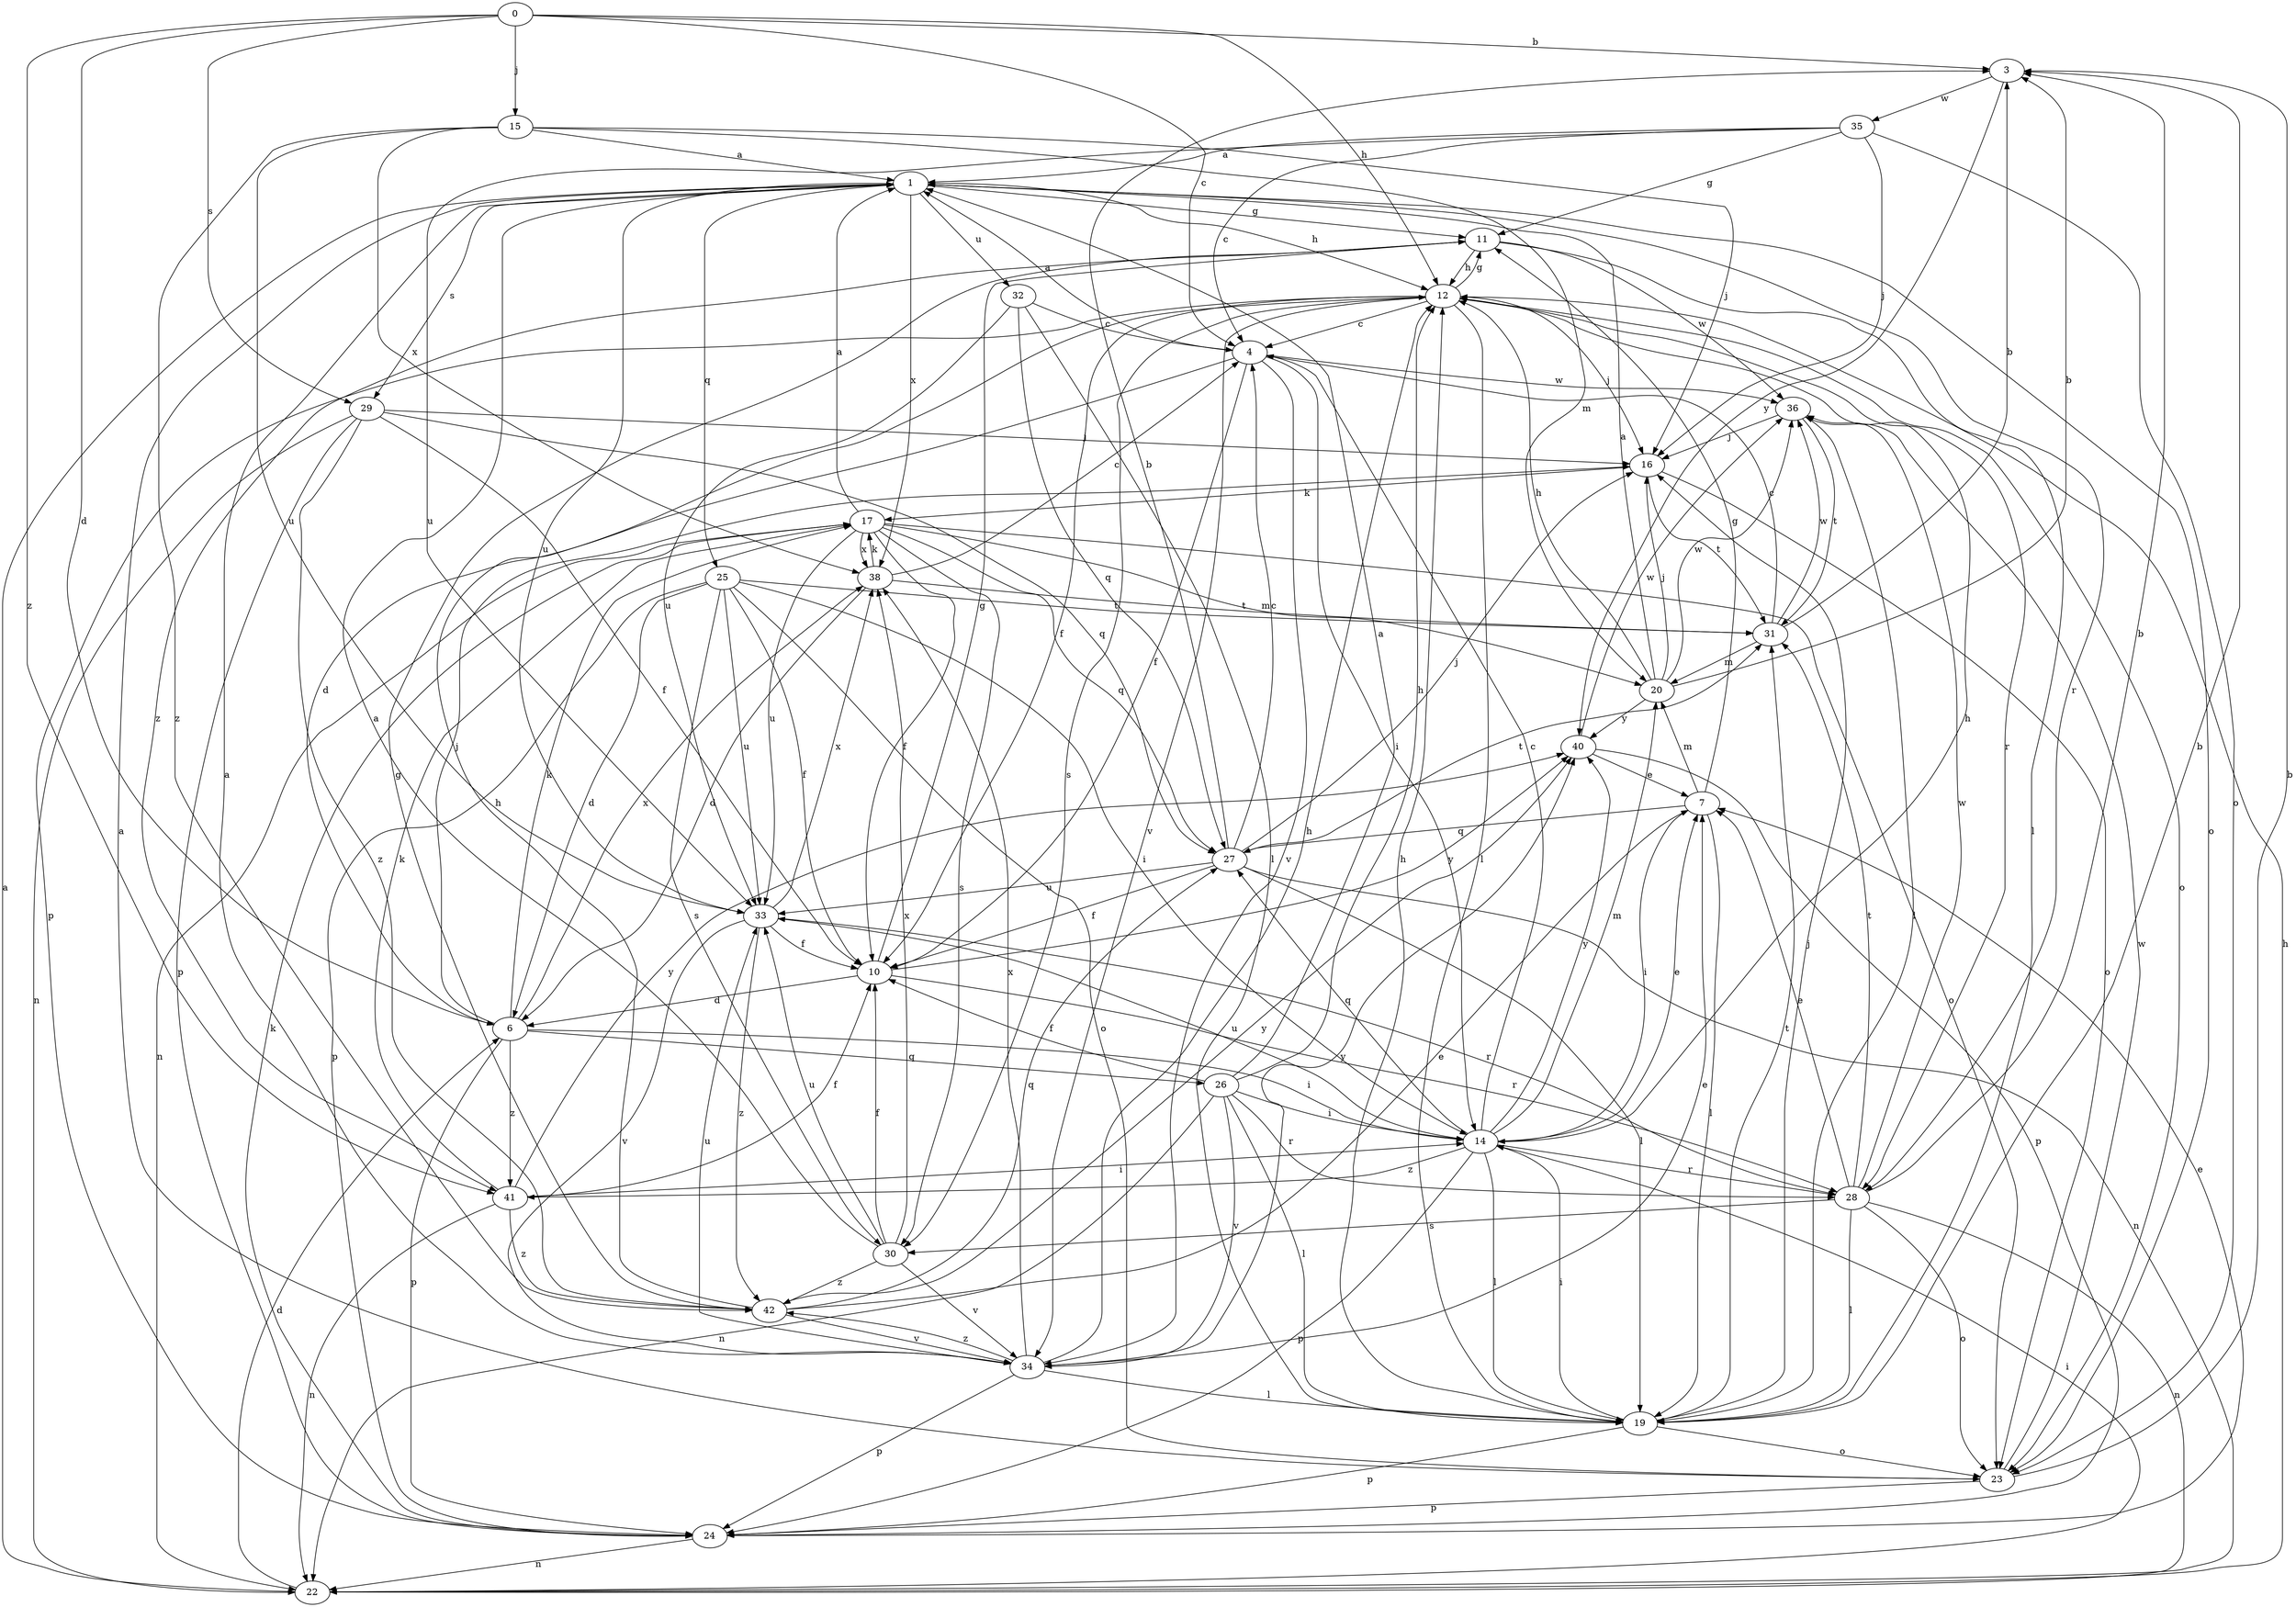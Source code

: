 strict digraph  {
0;
1;
3;
4;
6;
7;
10;
11;
12;
14;
15;
16;
17;
19;
20;
22;
23;
24;
25;
26;
27;
28;
29;
30;
31;
32;
33;
34;
35;
36;
38;
40;
41;
42;
0 -> 3  [label=b];
0 -> 4  [label=c];
0 -> 6  [label=d];
0 -> 12  [label=h];
0 -> 15  [label=j];
0 -> 29  [label=s];
0 -> 41  [label=z];
1 -> 11  [label=g];
1 -> 12  [label=h];
1 -> 23  [label=o];
1 -> 25  [label=q];
1 -> 28  [label=r];
1 -> 29  [label=s];
1 -> 32  [label=u];
1 -> 33  [label=u];
1 -> 38  [label=x];
3 -> 35  [label=w];
3 -> 40  [label=y];
4 -> 1  [label=a];
4 -> 6  [label=d];
4 -> 10  [label=f];
4 -> 14  [label=i];
4 -> 34  [label=v];
4 -> 36  [label=w];
6 -> 14  [label=i];
6 -> 16  [label=j];
6 -> 17  [label=k];
6 -> 24  [label=p];
6 -> 26  [label=q];
6 -> 38  [label=x];
6 -> 41  [label=z];
7 -> 11  [label=g];
7 -> 14  [label=i];
7 -> 19  [label=l];
7 -> 20  [label=m];
7 -> 27  [label=q];
10 -> 6  [label=d];
10 -> 11  [label=g];
10 -> 28  [label=r];
10 -> 40  [label=y];
11 -> 12  [label=h];
11 -> 19  [label=l];
11 -> 36  [label=w];
11 -> 41  [label=z];
12 -> 4  [label=c];
12 -> 10  [label=f];
12 -> 11  [label=g];
12 -> 16  [label=j];
12 -> 19  [label=l];
12 -> 23  [label=o];
12 -> 24  [label=p];
12 -> 28  [label=r];
12 -> 30  [label=s];
12 -> 34  [label=v];
14 -> 4  [label=c];
14 -> 7  [label=e];
14 -> 12  [label=h];
14 -> 19  [label=l];
14 -> 20  [label=m];
14 -> 24  [label=p];
14 -> 27  [label=q];
14 -> 28  [label=r];
14 -> 33  [label=u];
14 -> 40  [label=y];
14 -> 41  [label=z];
15 -> 1  [label=a];
15 -> 16  [label=j];
15 -> 20  [label=m];
15 -> 33  [label=u];
15 -> 38  [label=x];
15 -> 42  [label=z];
16 -> 17  [label=k];
16 -> 23  [label=o];
16 -> 31  [label=t];
17 -> 1  [label=a];
17 -> 10  [label=f];
17 -> 20  [label=m];
17 -> 22  [label=n];
17 -> 23  [label=o];
17 -> 27  [label=q];
17 -> 30  [label=s];
17 -> 33  [label=u];
17 -> 38  [label=x];
19 -> 3  [label=b];
19 -> 12  [label=h];
19 -> 14  [label=i];
19 -> 16  [label=j];
19 -> 23  [label=o];
19 -> 24  [label=p];
19 -> 31  [label=t];
20 -> 1  [label=a];
20 -> 3  [label=b];
20 -> 12  [label=h];
20 -> 16  [label=j];
20 -> 36  [label=w];
20 -> 40  [label=y];
22 -> 1  [label=a];
22 -> 6  [label=d];
22 -> 12  [label=h];
22 -> 14  [label=i];
23 -> 1  [label=a];
23 -> 3  [label=b];
23 -> 24  [label=p];
23 -> 36  [label=w];
24 -> 7  [label=e];
24 -> 17  [label=k];
24 -> 22  [label=n];
25 -> 6  [label=d];
25 -> 10  [label=f];
25 -> 14  [label=i];
25 -> 23  [label=o];
25 -> 24  [label=p];
25 -> 30  [label=s];
25 -> 31  [label=t];
25 -> 33  [label=u];
26 -> 1  [label=a];
26 -> 10  [label=f];
26 -> 12  [label=h];
26 -> 14  [label=i];
26 -> 19  [label=l];
26 -> 22  [label=n];
26 -> 28  [label=r];
26 -> 34  [label=v];
27 -> 3  [label=b];
27 -> 4  [label=c];
27 -> 10  [label=f];
27 -> 16  [label=j];
27 -> 19  [label=l];
27 -> 22  [label=n];
27 -> 31  [label=t];
27 -> 33  [label=u];
28 -> 3  [label=b];
28 -> 7  [label=e];
28 -> 19  [label=l];
28 -> 22  [label=n];
28 -> 23  [label=o];
28 -> 30  [label=s];
28 -> 31  [label=t];
28 -> 36  [label=w];
29 -> 10  [label=f];
29 -> 16  [label=j];
29 -> 22  [label=n];
29 -> 24  [label=p];
29 -> 27  [label=q];
29 -> 42  [label=z];
30 -> 1  [label=a];
30 -> 10  [label=f];
30 -> 33  [label=u];
30 -> 34  [label=v];
30 -> 38  [label=x];
30 -> 42  [label=z];
31 -> 3  [label=b];
31 -> 4  [label=c];
31 -> 20  [label=m];
31 -> 36  [label=w];
32 -> 4  [label=c];
32 -> 19  [label=l];
32 -> 27  [label=q];
32 -> 33  [label=u];
33 -> 10  [label=f];
33 -> 28  [label=r];
33 -> 34  [label=v];
33 -> 38  [label=x];
33 -> 42  [label=z];
34 -> 1  [label=a];
34 -> 7  [label=e];
34 -> 12  [label=h];
34 -> 19  [label=l];
34 -> 24  [label=p];
34 -> 33  [label=u];
34 -> 38  [label=x];
34 -> 40  [label=y];
34 -> 42  [label=z];
35 -> 1  [label=a];
35 -> 4  [label=c];
35 -> 11  [label=g];
35 -> 16  [label=j];
35 -> 23  [label=o];
35 -> 33  [label=u];
36 -> 16  [label=j];
36 -> 19  [label=l];
36 -> 31  [label=t];
38 -> 4  [label=c];
38 -> 6  [label=d];
38 -> 17  [label=k];
38 -> 31  [label=t];
40 -> 7  [label=e];
40 -> 24  [label=p];
40 -> 36  [label=w];
41 -> 10  [label=f];
41 -> 14  [label=i];
41 -> 17  [label=k];
41 -> 22  [label=n];
41 -> 40  [label=y];
41 -> 42  [label=z];
42 -> 7  [label=e];
42 -> 11  [label=g];
42 -> 12  [label=h];
42 -> 27  [label=q];
42 -> 34  [label=v];
42 -> 40  [label=y];
}

